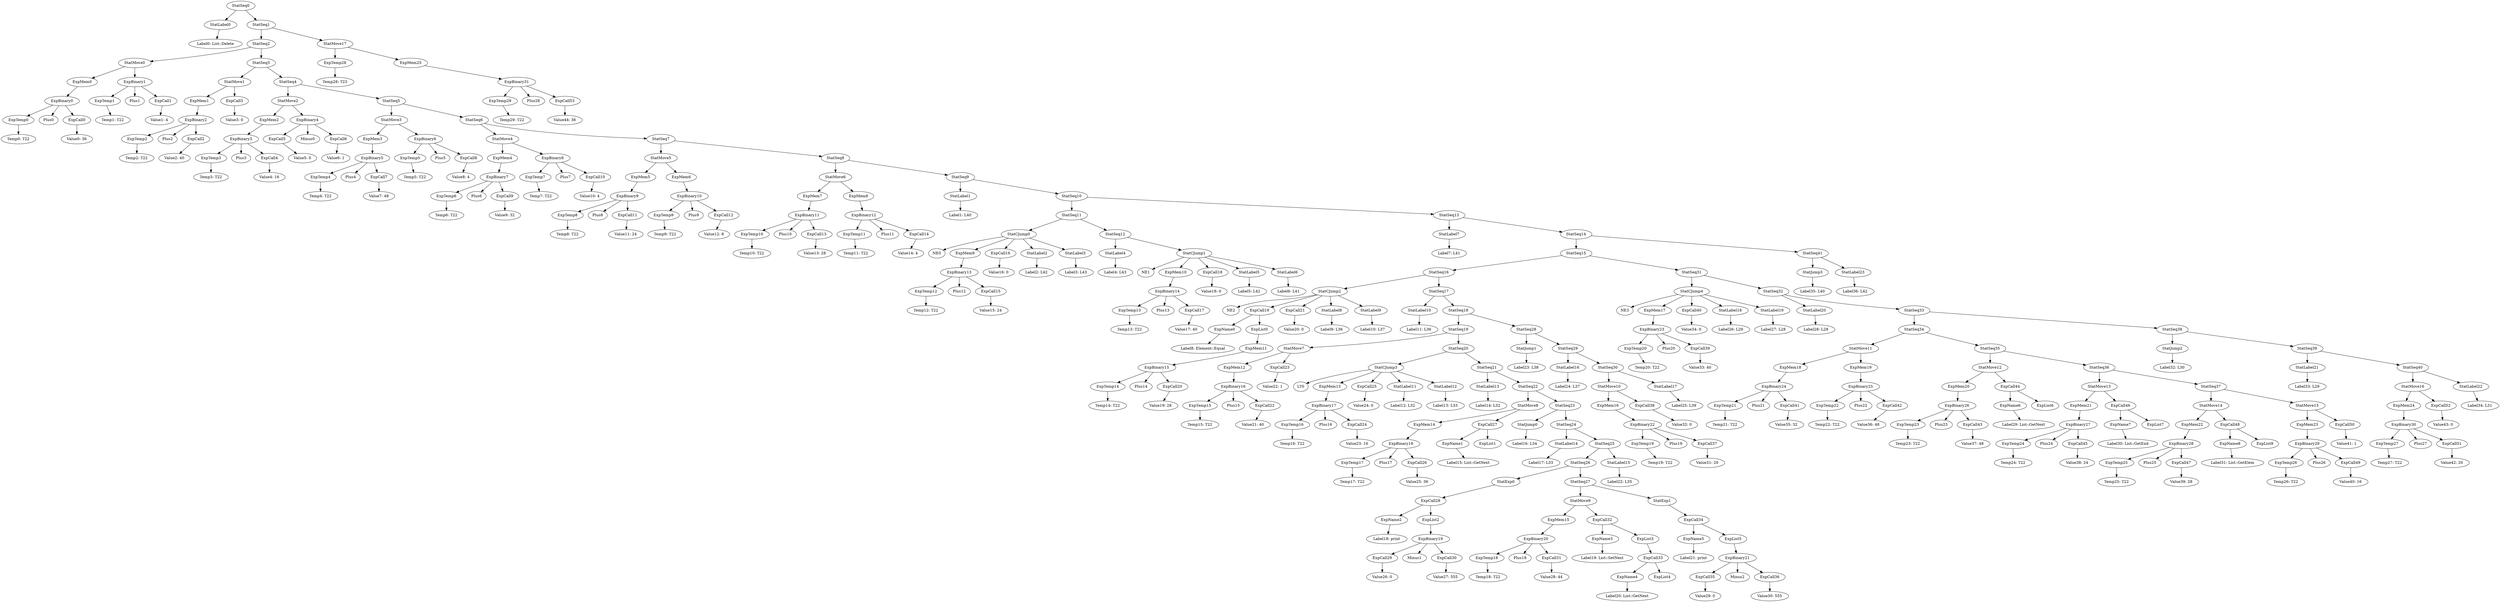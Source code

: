 digraph {
	ordering = out;
	ExpCall53 -> "Value44: 36";
	ExpTemp29 -> "Temp29: T22";
	StatMove17 -> ExpTemp28;
	StatMove17 -> ExpMem25;
	StatJump3 -> "Label35: L40";
	StatSeq40 -> StatMove16;
	StatSeq40 -> StatLabel22;
	ExpCall52 -> "Value43: 0";
	ExpMem24 -> ExpBinary30;
	ExpBinary30 -> ExpTemp27;
	ExpBinary30 -> Plus27;
	ExpBinary30 -> ExpCall51;
	ExpTemp27 -> "Temp27: T22";
	StatSeq39 -> StatLabel21;
	StatSeq39 -> StatSeq40;
	StatLabel21 -> "Label33: L29";
	StatSeq38 -> StatJump2;
	StatSeq38 -> StatSeq39;
	StatJump2 -> "Label32: L30";
	StatMove15 -> ExpMem23;
	StatMove15 -> ExpCall50;
	ExpTemp26 -> "Temp26: T22";
	ExpCall48 -> ExpName8;
	ExpCall48 -> ExpList8;
	StatMove14 -> ExpMem22;
	StatMove14 -> ExpCall48;
	ExpCall47 -> "Value39: 28";
	ExpBinary28 -> ExpTemp25;
	ExpBinary28 -> Plus25;
	ExpBinary28 -> ExpCall47;
	ExpTemp25 -> "Temp25: T22";
	ExpName7 -> "Label30: List::GetEnd";
	StatMove13 -> ExpMem21;
	StatMove13 -> ExpCall46;
	ExpMem21 -> ExpBinary27;
	StatSeq35 -> StatMove12;
	StatSeq35 -> StatSeq36;
	ExpCall44 -> ExpName6;
	ExpCall44 -> ExpList6;
	ExpBinary31 -> ExpTemp29;
	ExpBinary31 -> Plus28;
	ExpBinary31 -> ExpCall53;
	ExpName6 -> "Label29: List::GetNext";
	StatMove12 -> ExpMem20;
	StatMove12 -> ExpCall44;
	ExpMem20 -> ExpBinary26;
	ExpCall43 -> "Value37: 48";
	ExpCall2 -> "Value2: 40";
	StatSeq36 -> StatMove13;
	StatSeq36 -> StatSeq37;
	ExpMem11 -> ExpBinary15;
	StatMove11 -> ExpMem18;
	StatMove11 -> ExpMem19;
	ExpCall7 -> "Value7: 48";
	ExpName0 -> "Label8: Element::Equal";
	ExpTemp20 -> "Temp20: T22";
	ExpTemp14 -> "Temp14: T22";
	StatLabel6 -> "Label6: L41";
	ExpTemp12 -> "Temp12: T22";
	ExpTemp10 -> "Temp10: T22";
	ExpCall17 -> "Value17: 40";
	ExpCall19 -> ExpName0;
	ExpCall19 -> ExpList0;
	StatSeq5 -> StatMove3;
	StatSeq5 -> StatSeq6;
	ExpTemp13 -> "Temp13: T22";
	StatCJump1 -> NE1;
	StatCJump1 -> ExpMem10;
	StatCJump1 -> ExpCall18;
	StatCJump1 -> StatLabel5;
	StatCJump1 -> StatLabel6;
	ExpCall3 -> "Value3: 0";
	ExpCall22 -> "Value21: 40";
	ExpMem7 -> ExpBinary11;
	ExpBinary3 -> ExpTemp3;
	ExpBinary3 -> Plus3;
	ExpBinary3 -> ExpCall4;
	ExpCall16 -> "Value16: 0";
	StatSeq23 -> StatJump0;
	StatSeq23 -> StatSeq24;
	StatCJump0 -> NE0;
	StatCJump0 -> ExpMem9;
	StatCJump0 -> ExpCall16;
	StatCJump0 -> StatLabel2;
	StatCJump0 -> StatLabel3;
	StatLabel1 -> "Label1: L40";
	ExpCall25 -> "Value24: 0";
	ExpTemp18 -> "Temp18: T22";
	ExpName5 -> "Label21: print";
	ExpCall50 -> "Value41: 1";
	StatSeq7 -> StatMove5;
	StatSeq7 -> StatSeq8;
	StatSeq16 -> StatCJump2;
	StatSeq16 -> StatSeq17;
	StatLabel23 -> "Label36: L42";
	StatCJump2 -> NE2;
	StatCJump2 -> ExpCall19;
	StatCJump2 -> ExpCall21;
	StatCJump2 -> StatLabel8;
	StatCJump2 -> StatLabel9;
	ExpTemp16 -> "Temp16: T22";
	ExpMem6 -> ExpBinary10;
	ExpCall29 -> "Value26: 0";
	ExpBinary13 -> ExpTemp12;
	ExpBinary13 -> Plus12;
	ExpBinary13 -> ExpCall15;
	ExpName8 -> "Label31: List::GetElem";
	StatMove2 -> ExpMem2;
	StatMove2 -> ExpBinary4;
	StatMove16 -> ExpMem24;
	StatMove16 -> ExpCall52;
	ExpBinary23 -> ExpTemp20;
	ExpBinary23 -> Plus20;
	ExpBinary23 -> ExpCall39;
	ExpCall12 -> "Value12: 8";
	StatMove5 -> ExpMem5;
	StatMove5 -> ExpMem6;
	StatLabel2 -> "Label2: L42";
	ExpBinary10 -> ExpTemp9;
	ExpBinary10 -> Plus9;
	ExpBinary10 -> ExpCall12;
	ExpCall11 -> "Value11: 24";
	StatSeq27 -> StatMove9;
	StatSeq27 -> StatExp1;
	ExpTemp9 -> "Temp9: T22";
	ExpCall4 -> "Value4: 16";
	ExpCall5 -> "Value5: 0";
	StatSeq13 -> StatLabel7;
	StatSeq13 -> StatSeq14;
	ExpMem9 -> ExpBinary13;
	ExpCall49 -> "Value40: 16";
	ExpTemp17 -> "Temp17: T22";
	ExpTemp23 -> "Temp23: T22";
	ExpBinary27 -> ExpTemp24;
	ExpBinary27 -> Plus24;
	ExpBinary27 -> ExpCall45;
	StatMove1 -> ExpMem1;
	StatMove1 -> ExpCall3;
	ExpMem1 -> ExpBinary2;
	StatLabel11 -> "Label12: L32";
	ExpCall20 -> "Value19: 28";
	ExpCall27 -> ExpName1;
	ExpCall27 -> ExpList1;
	ExpCall46 -> ExpName7;
	ExpCall46 -> ExpList7;
	ExpCall15 -> "Value15: 24";
	StatSeq3 -> StatMove1;
	StatSeq3 -> StatSeq4;
	ExpBinary14 -> ExpTemp13;
	ExpBinary14 -> Plus13;
	ExpBinary14 -> ExpCall17;
	StatMove0 -> ExpMem0;
	StatMove0 -> ExpBinary1;
	StatSeq9 -> StatLabel1;
	StatSeq9 -> StatSeq10;
	StatLabel18 -> "Label26: L29";
	ExpCall0 -> "Value0: 36";
	StatJump1 -> "Label23: L38";
	StatSeq8 -> StatMove6;
	StatSeq8 -> StatSeq9;
	ExpCall36 -> "Value30: 555";
	ExpMem8 -> ExpBinary12;
	StatSeq6 -> StatMove4;
	StatSeq6 -> StatSeq7;
	ExpTemp11 -> "Temp11: T22";
	StatSeq0 -> StatLabel0;
	StatSeq0 -> StatSeq1;
	ExpTemp1 -> "Temp1: T22";
	ExpBinary4 -> ExpCall5;
	ExpBinary4 -> Minus0;
	ExpBinary4 -> ExpCall6;
	StatLabel5 -> "Label5: L42";
	ExpTemp5 -> "Temp5: T22";
	ExpBinary17 -> ExpTemp16;
	ExpBinary17 -> Plus16;
	ExpBinary17 -> ExpCall24;
	ExpTemp8 -> "Temp8: T22";
	ExpMem15 -> ExpBinary20;
	ExpMem22 -> ExpBinary28;
	ExpMem5 -> ExpBinary9;
	StatLabel0 -> "Label0: List::Delete";
	StatSeq17 -> StatLabel10;
	StatSeq17 -> StatSeq18;
	ExpTemp19 -> "Temp19: T22";
	ExpBinary22 -> ExpTemp19;
	ExpBinary22 -> Plus19;
	ExpBinary22 -> ExpCall37;
	StatSeq1 -> StatSeq2;
	StatSeq1 -> StatMove17;
	StatSeq30 -> StatMove10;
	StatSeq30 -> StatLabel17;
	ExpCall18 -> "Value18: 0";
	StatSeq4 -> StatMove2;
	StatSeq4 -> StatSeq5;
	ExpMem0 -> ExpBinary0;
	ExpBinary6 -> ExpTemp5;
	ExpBinary6 -> Plus5;
	ExpBinary6 -> ExpCall8;
	ExpBinary2 -> ExpTemp2;
	ExpBinary2 -> Plus2;
	ExpBinary2 -> ExpCall2;
	ExpMem16 -> ExpBinary22;
	ExpBinary1 -> ExpTemp1;
	ExpBinary1 -> Plus1;
	ExpBinary1 -> ExpCall1;
	ExpCall10 -> "Value10: 4";
	StatLabel16 -> "Label24: L37";
	ExpCall8 -> "Value8: 4";
	StatLabel7 -> "Label7: L41";
	ExpTemp0 -> "Temp0: T22";
	ExpMem2 -> ExpBinary3;
	StatSeq11 -> StatCJump0;
	StatSeq11 -> StatSeq12;
	ExpBinary15 -> ExpTemp14;
	ExpBinary15 -> Plus14;
	ExpBinary15 -> ExpCall20;
	StatSeq20 -> StatCJump3;
	StatSeq20 -> StatSeq21;
	ExpBinary7 -> ExpTemp6;
	ExpBinary7 -> Plus6;
	ExpBinary7 -> ExpCall9;
	ExpBinary5 -> ExpTemp4;
	ExpBinary5 -> Plus4;
	ExpBinary5 -> ExpCall7;
	ExpMem3 -> ExpBinary5;
	ExpCall9 -> "Value9: 32";
	ExpBinary12 -> ExpTemp11;
	ExpBinary12 -> Plus11;
	ExpBinary12 -> ExpCall14;
	StatMove6 -> ExpMem7;
	StatMove6 -> ExpMem8;
	ExpBinary8 -> ExpTemp7;
	ExpBinary8 -> Plus7;
	ExpBinary8 -> ExpCall10;
	StatSeq26 -> StatExp0;
	StatSeq26 -> StatSeq27;
	StatLabel20 -> "Label28: L28";
	ExpCall1 -> "Value1: 4";
	ExpMem19 -> ExpBinary25;
	ExpList0 -> ExpMem11;
	ExpCall21 -> "Value20: 0";
	ExpBinary29 -> ExpTemp26;
	ExpBinary29 -> Plus26;
	ExpBinary29 -> ExpCall49;
	StatLabel9 -> "Label10: L37";
	StatLabel10 -> "Label11: L36";
	ExpTemp15 -> "Temp15: T22";
	ExpBinary16 -> ExpTemp15;
	ExpBinary16 -> Plus15;
	ExpBinary16 -> ExpCall22;
	ExpCall26 -> "Value25: 36";
	ExpCall40 -> "Value34: 0";
	ExpMem12 -> ExpBinary16;
	ExpTemp7 -> "Temp7: T22";
	StatMove7 -> ExpMem12;
	StatMove7 -> ExpCall23;
	ExpCall23 -> "Value22: 1";
	StatSeq29 -> StatLabel16;
	StatSeq29 -> StatSeq30;
	ExpBinary21 -> ExpCall35;
	ExpBinary21 -> Minus2;
	ExpBinary21 -> ExpCall36;
	StatCJump3 -> LT0;
	StatCJump3 -> ExpMem13;
	StatCJump3 -> ExpCall25;
	StatCJump3 -> StatLabel11;
	StatCJump3 -> StatLabel12;
	ExpBinary26 -> ExpTemp23;
	ExpBinary26 -> Plus23;
	ExpBinary26 -> ExpCall43;
	ExpCall24 -> "Value23: 16";
	ExpCall45 -> "Value38: 24";
	StatLabel17 -> "Label25: L39";
	StatSeq14 -> StatSeq15;
	StatSeq14 -> StatSeq41;
	StatCJump4 -> NE3;
	StatCJump4 -> ExpMem17;
	StatCJump4 -> ExpCall40;
	StatCJump4 -> StatLabel18;
	StatCJump4 -> StatLabel19;
	ExpMem13 -> ExpBinary17;
	ExpBinary0 -> ExpTemp0;
	ExpBinary0 -> Plus0;
	ExpBinary0 -> ExpCall0;
	StatLabel12 -> "Label13: L33";
	StatSeq2 -> StatMove0;
	StatSeq2 -> StatSeq3;
	StatLabel13 -> "Label14: L32";
	StatSeq21 -> StatLabel13;
	StatSeq21 -> StatSeq22;
	StatSeq37 -> StatMove14;
	StatSeq37 -> StatMove15;
	ExpTemp3 -> "Temp3: T22";
	ExpTemp6 -> "Temp6: T22";
	StatLabel8 -> "Label9: L36";
	ExpBinary18 -> ExpTemp17;
	ExpBinary18 -> Plus17;
	ExpBinary18 -> ExpCall26;
	ExpCall51 -> "Value42: 20";
	StatSeq31 -> StatCJump4;
	StatSeq31 -> StatSeq32;
	ExpMem14 -> ExpBinary18;
	ExpName1 -> "Label15: List::GetNext";
	StatJump0 -> "Label16: L34";
	StatSeq10 -> StatSeq11;
	StatSeq10 -> StatSeq13;
	StatLabel14 -> "Label17: L33";
	StatSeq24 -> StatLabel14;
	StatSeq24 -> StatSeq25;
	ExpCall6 -> "Value6: 1";
	ExpCall28 -> ExpName2;
	ExpCall28 -> ExpList2;
	StatLabel22 -> "Label34: L31";
	ExpBinary19 -> ExpCall29;
	ExpBinary19 -> Minus1;
	ExpBinary19 -> ExpCall30;
	ExpCall30 -> "Value27: 555";
	ExpList2 -> ExpBinary19;
	ExpTemp22 -> "Temp22: T22";
	ExpTemp2 -> "Temp2: T22";
	StatExp0 -> ExpCall28;
	ExpTemp28 -> "Temp28: T23";
	StatMove8 -> ExpMem14;
	StatMove8 -> ExpCall27;
	StatSeq32 -> StatLabel20;
	StatSeq32 -> StatSeq33;
	ExpBinary20 -> ExpTemp18;
	ExpBinary20 -> Plus18;
	ExpBinary20 -> ExpCall31;
	ExpList3 -> ExpCall33;
	StatLabel19 -> "Label27: L28";
	ExpMem10 -> ExpBinary14;
	ExpCall31 -> "Value28: 44";
	StatMove4 -> ExpMem4;
	StatMove4 -> ExpBinary8;
	ExpCall13 -> "Value13: 28";
	StatMove9 -> ExpMem15;
	StatMove9 -> ExpCall32;
	ExpBinary11 -> ExpTemp10;
	ExpBinary11 -> Plus10;
	ExpBinary11 -> ExpCall13;
	ExpCall42 -> "Value36: 48";
	ExpName3 -> "Label19: List::SetNext";
	StatLabel4 -> "Label4: L43";
	ExpCall32 -> ExpName3;
	ExpCall32 -> ExpList3;
	ExpCall14 -> "Value14: 4";
	ExpName4 -> "Label20: List::GetNext";
	StatSeq12 -> StatLabel4;
	StatSeq12 -> StatCJump1;
	ExpTemp4 -> "Temp4: T22";
	ExpCall34 -> ExpName5;
	ExpCall34 -> ExpList5;
	ExpCall35 -> "Value29: 0";
	ExpTemp24 -> "Temp24: T22";
	ExpList5 -> ExpBinary21;
	StatExp1 -> ExpCall34;
	StatMove3 -> ExpMem3;
	StatMove3 -> ExpBinary6;
	StatSeq25 -> StatSeq26;
	StatSeq25 -> StatLabel15;
	StatLabel15 -> "Label22: L35";
	StatSeq41 -> StatJump3;
	StatSeq41 -> StatLabel23;
	StatLabel3 -> "Label3: L43";
	StatSeq18 -> StatSeq19;
	StatSeq18 -> StatSeq28;
	ExpName2 -> "Label18: print";
	ExpCall37 -> "Value31: 20";
	StatSeq28 -> StatJump1;
	StatSeq28 -> StatSeq29;
	ExpMem4 -> ExpBinary7;
	StatMove10 -> ExpMem16;
	StatMove10 -> ExpCall38;
	ExpMem25 -> ExpBinary31;
	ExpCall38 -> "Value32: 0";
	StatSeq33 -> StatSeq34;
	StatSeq33 -> StatSeq38;
	StatSeq15 -> StatSeq16;
	StatSeq15 -> StatSeq31;
	StatSeq19 -> StatMove7;
	StatSeq19 -> StatSeq20;
	StatSeq22 -> StatMove8;
	StatSeq22 -> StatSeq23;
	ExpCall39 -> "Value33: 40";
	ExpMem17 -> ExpBinary23;
	ExpTemp21 -> "Temp21: T22";
	ExpBinary9 -> ExpTemp8;
	ExpBinary9 -> Plus8;
	ExpBinary9 -> ExpCall11;
	ExpCall33 -> ExpName4;
	ExpCall33 -> ExpList4;
	ExpBinary24 -> ExpTemp21;
	ExpBinary24 -> Plus21;
	ExpBinary24 -> ExpCall41;
	ExpCall41 -> "Value35: 32";
	ExpMem18 -> ExpBinary24;
	ExpMem23 -> ExpBinary29;
	ExpBinary25 -> ExpTemp22;
	ExpBinary25 -> Plus22;
	ExpBinary25 -> ExpCall42;
	StatSeq34 -> StatMove11;
	StatSeq34 -> StatSeq35;
}

